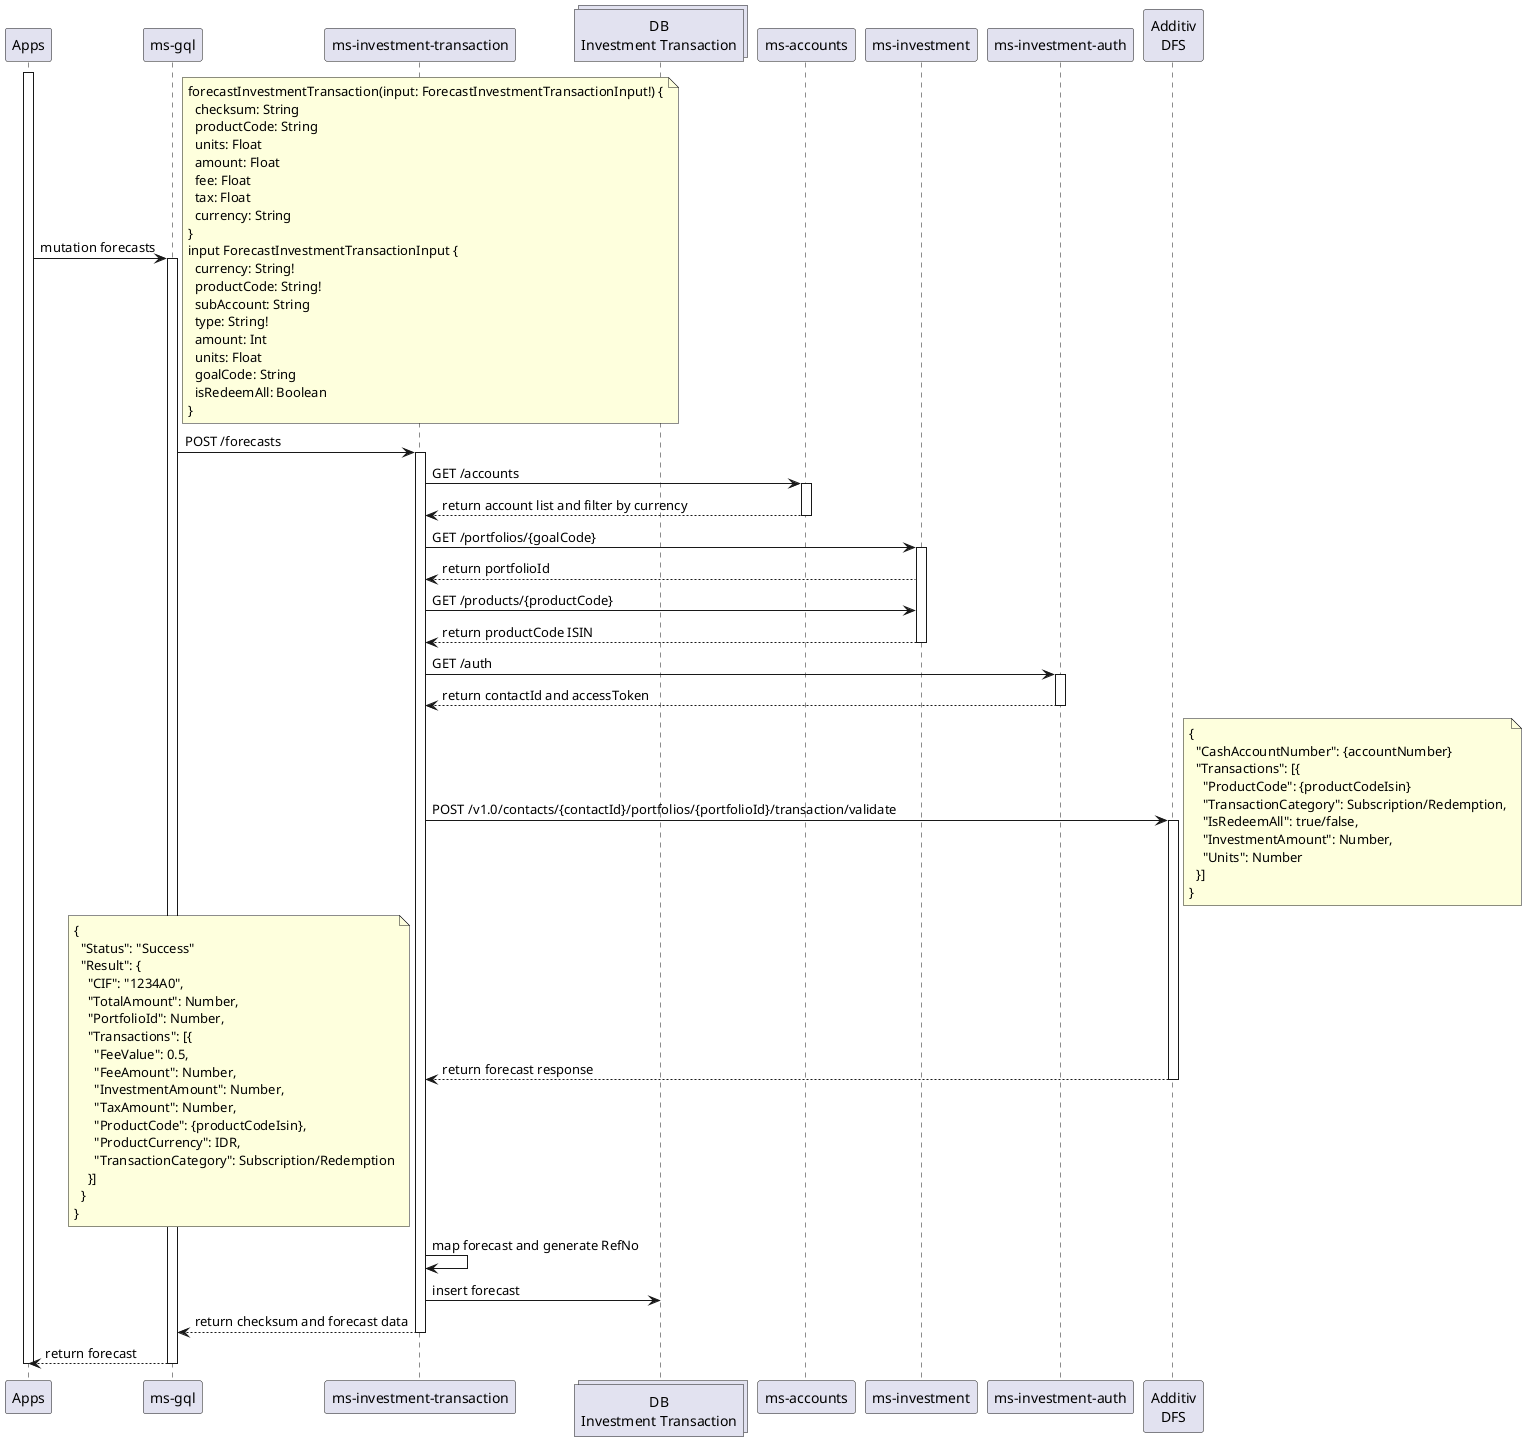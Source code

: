 @startuml get portfolios
participant "Apps" as app
participant "ms-gql" as gql
participant "ms-investment-transaction" as ms
collections "DB\nInvestment Transaction" as db
participant "ms-accounts" as msAccount
participant "ms-investment" as msInvestment
participant "ms-investment-auth" as auth
participant "Additiv\nDFS" as dfs

activate app
app -> gql: mutation forecasts
note right
forecastInvestmentTransaction(input: ForecastInvestmentTransactionInput!) {
  checksum: String
  productCode: String
  units: Float
  amount: Float
  fee: Float
  tax: Float
  currency: String
}
input ForecastInvestmentTransactionInput {
  currency: String!
  productCode: String!
  subAccount: String
  type: String!
  amount: Int
  units: Float
  goalCode: String
  isRedeemAll: Boolean
}
end note
activate gql

gql -> ms: POST /forecasts
activate ms
ms -> msAccount: GET /accounts
activate msAccount
msAccount --> ms: return account list and filter by currency
deactivate msAccount
ms -> msInvestment: GET /portfolios/{goalCode}
activate msInvestment
msInvestment --> ms: return portfolioId
ms -> msInvestment: GET /products/{productCode}
msInvestment --> ms: return productCode ISIN
deactivate msInvestment
ms -> auth: GET /auth
activate auth
auth --> ms: return contactId and accessToken
deactivate auth
ms -> dfs: POST /v1.0/contacts/{contactId}/portfolios/{portfolioId}/transaction/validate
note right
{
  "CashAccountNumber": {accountNumber}
  "Transactions": [{
    "ProductCode": {productCodeIsin}
    "TransactionCategory": Subscription/Redemption,
    "IsRedeemAll": true/false,
    "InvestmentAmount": Number,
    "Units": Number
  }]
}
end note
activate dfs
dfs --> ms: return forecast response
note left
{
  "Status": "Success"
  "Result": {
    "CIF": "1234A0",
    "TotalAmount": Number,
    "PortfolioId": Number,
    "Transactions": [{
      "FeeValue": 0.5,
      "FeeAmount": Number,
      "InvestmentAmount": Number,
      "TaxAmount": Number,
      "ProductCode": {productCodeIsin},
      "ProductCurrency": IDR,
      "TransactionCategory": Subscription/Redemption
    }]
  }
}
end note
deactivate dfs
ms -> ms: map forecast and generate RefNo
ms -> db: insert forecast
ms --> gql: return checksum and forecast data

deactivate ms
gql --> app: return forecast
deactivate gql
deactivate app
@enduml